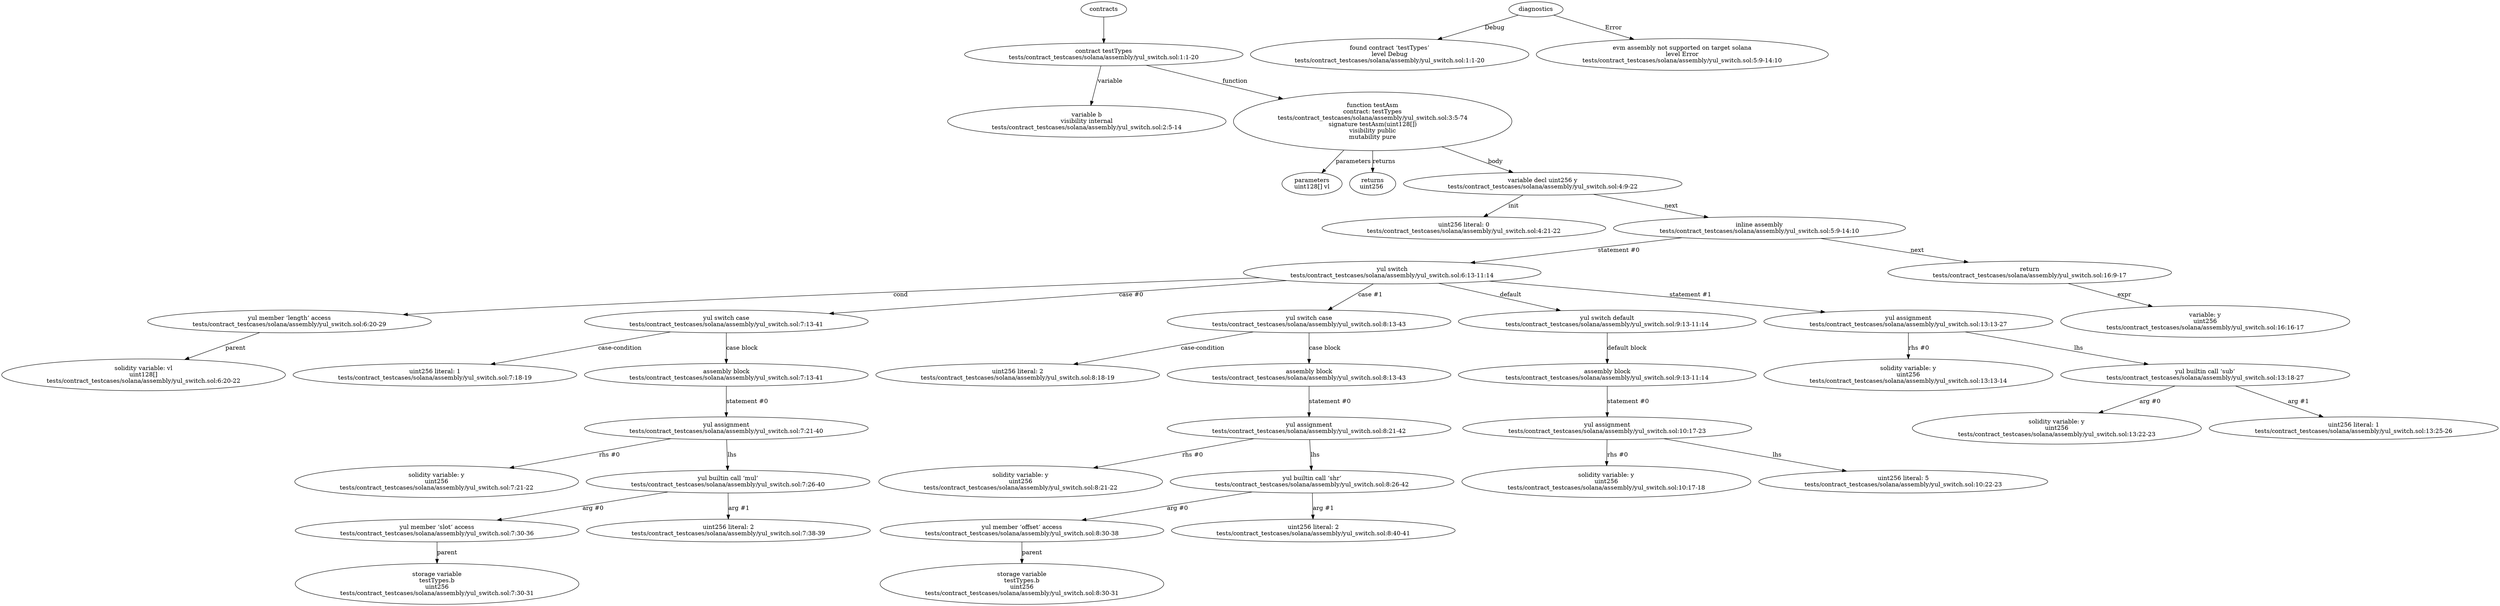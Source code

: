 strict digraph "tests/contract_testcases/solana/assembly/yul_switch.sol" {
	contract [label="contract testTypes\ntests/contract_testcases/solana/assembly/yul_switch.sol:1:1-20"]
	var [label="variable b\nvisibility internal\ntests/contract_testcases/solana/assembly/yul_switch.sol:2:5-14"]
	testAsm [label="function testAsm\ncontract: testTypes\ntests/contract_testcases/solana/assembly/yul_switch.sol:3:5-74\nsignature testAsm(uint128[])\nvisibility public\nmutability pure"]
	parameters [label="parameters\nuint128[] vl"]
	returns [label="returns\nuint256 "]
	var_decl [label="variable decl uint256 y\ntests/contract_testcases/solana/assembly/yul_switch.sol:4:9-22"]
	number_literal [label="uint256 literal: 0\ntests/contract_testcases/solana/assembly/yul_switch.sol:4:21-22"]
	inline_assembly [label="inline assembly\ntests/contract_testcases/solana/assembly/yul_switch.sol:5:9-14:10"]
	switch [label="yul switch\ntests/contract_testcases/solana/assembly/yul_switch.sol:6:13-11:14"]
	yul_member_access [label="yul member ‘length‘ access\ntests/contract_testcases/solana/assembly/yul_switch.sol:6:20-29"]
	solidity_variable [label="solidity variable: vl\nuint128[]\ntests/contract_testcases/solana/assembly/yul_switch.sol:6:20-22"]
	case [label="yul switch case\ntests/contract_testcases/solana/assembly/yul_switch.sol:7:13-41"]
	yul_number_literal [label="uint256 literal: 1\ntests/contract_testcases/solana/assembly/yul_switch.sol:7:18-19"]
	assembly_block [label="assembly block\ntests/contract_testcases/solana/assembly/yul_switch.sol:7:13-41"]
	yul_assignment [label="yul assignment\ntests/contract_testcases/solana/assembly/yul_switch.sol:7:21-40"]
	solidity_variable_17 [label="solidity variable: y\nuint256\ntests/contract_testcases/solana/assembly/yul_switch.sol:7:21-22"]
	yul_builtin_call [label="yul builtin call ‘mul‘\ntests/contract_testcases/solana/assembly/yul_switch.sol:7:26-40"]
	yul_member_access_19 [label="yul member ‘slot‘ access\ntests/contract_testcases/solana/assembly/yul_switch.sol:7:30-36"]
	storage_var [label="storage variable\ntestTypes.b\nuint256\ntests/contract_testcases/solana/assembly/yul_switch.sol:7:30-31"]
	yul_number_literal_21 [label="uint256 literal: 2\ntests/contract_testcases/solana/assembly/yul_switch.sol:7:38-39"]
	case_22 [label="yul switch case\ntests/contract_testcases/solana/assembly/yul_switch.sol:8:13-43"]
	yul_number_literal_23 [label="uint256 literal: 2\ntests/contract_testcases/solana/assembly/yul_switch.sol:8:18-19"]
	assembly_block_24 [label="assembly block\ntests/contract_testcases/solana/assembly/yul_switch.sol:8:13-43"]
	yul_assignment_25 [label="yul assignment\ntests/contract_testcases/solana/assembly/yul_switch.sol:8:21-42"]
	solidity_variable_26 [label="solidity variable: y\nuint256\ntests/contract_testcases/solana/assembly/yul_switch.sol:8:21-22"]
	yul_builtin_call_27 [label="yul builtin call ‘shr‘\ntests/contract_testcases/solana/assembly/yul_switch.sol:8:26-42"]
	yul_member_access_28 [label="yul member ‘offset‘ access\ntests/contract_testcases/solana/assembly/yul_switch.sol:8:30-38"]
	storage_var_29 [label="storage variable\ntestTypes.b\nuint256\ntests/contract_testcases/solana/assembly/yul_switch.sol:8:30-31"]
	yul_number_literal_30 [label="uint256 literal: 2\ntests/contract_testcases/solana/assembly/yul_switch.sol:8:40-41"]
	default [label="yul switch default\ntests/contract_testcases/solana/assembly/yul_switch.sol:9:13-11:14"]
	assembly_block_32 [label="assembly block\ntests/contract_testcases/solana/assembly/yul_switch.sol:9:13-11:14"]
	yul_assignment_33 [label="yul assignment\ntests/contract_testcases/solana/assembly/yul_switch.sol:10:17-23"]
	solidity_variable_34 [label="solidity variable: y\nuint256\ntests/contract_testcases/solana/assembly/yul_switch.sol:10:17-18"]
	yul_number_literal_35 [label="uint256 literal: 5\ntests/contract_testcases/solana/assembly/yul_switch.sol:10:22-23"]
	yul_assignment_36 [label="yul assignment\ntests/contract_testcases/solana/assembly/yul_switch.sol:13:13-27"]
	solidity_variable_37 [label="solidity variable: y\nuint256\ntests/contract_testcases/solana/assembly/yul_switch.sol:13:13-14"]
	yul_builtin_call_38 [label="yul builtin call ‘sub‘\ntests/contract_testcases/solana/assembly/yul_switch.sol:13:18-27"]
	solidity_variable_39 [label="solidity variable: y\nuint256\ntests/contract_testcases/solana/assembly/yul_switch.sol:13:22-23"]
	yul_number_literal_40 [label="uint256 literal: 1\ntests/contract_testcases/solana/assembly/yul_switch.sol:13:25-26"]
	return [label="return\ntests/contract_testcases/solana/assembly/yul_switch.sol:16:9-17"]
	variable [label="variable: y\nuint256\ntests/contract_testcases/solana/assembly/yul_switch.sol:16:16-17"]
	diagnostic [label="found contract ‘testTypes’\nlevel Debug\ntests/contract_testcases/solana/assembly/yul_switch.sol:1:1-20"]
	diagnostic_45 [label="evm assembly not supported on target solana\nlevel Error\ntests/contract_testcases/solana/assembly/yul_switch.sol:5:9-14:10"]
	contracts -> contract
	contract -> var [label="variable"]
	contract -> testAsm [label="function"]
	testAsm -> parameters [label="parameters"]
	testAsm -> returns [label="returns"]
	testAsm -> var_decl [label="body"]
	var_decl -> number_literal [label="init"]
	var_decl -> inline_assembly [label="next"]
	inline_assembly -> switch [label="statement #0"]
	switch -> yul_member_access [label="cond"]
	yul_member_access -> solidity_variable [label="parent"]
	switch -> case [label="case #0"]
	case -> yul_number_literal [label="case-condition"]
	case -> assembly_block [label="case block"]
	assembly_block -> yul_assignment [label="statement #0"]
	yul_assignment -> solidity_variable_17 [label="rhs #0"]
	yul_assignment -> yul_builtin_call [label="lhs"]
	yul_builtin_call -> yul_member_access_19 [label="arg #0"]
	yul_member_access_19 -> storage_var [label="parent"]
	yul_builtin_call -> yul_number_literal_21 [label="arg #1"]
	switch -> case_22 [label="case #1"]
	case_22 -> yul_number_literal_23 [label="case-condition"]
	case_22 -> assembly_block_24 [label="case block"]
	assembly_block_24 -> yul_assignment_25 [label="statement #0"]
	yul_assignment_25 -> solidity_variable_26 [label="rhs #0"]
	yul_assignment_25 -> yul_builtin_call_27 [label="lhs"]
	yul_builtin_call_27 -> yul_member_access_28 [label="arg #0"]
	yul_member_access_28 -> storage_var_29 [label="parent"]
	yul_builtin_call_27 -> yul_number_literal_30 [label="arg #1"]
	switch -> default [label="default"]
	default -> assembly_block_32 [label="default block"]
	assembly_block_32 -> yul_assignment_33 [label="statement #0"]
	yul_assignment_33 -> solidity_variable_34 [label="rhs #0"]
	yul_assignment_33 -> yul_number_literal_35 [label="lhs"]
	switch -> yul_assignment_36 [label="statement #1"]
	yul_assignment_36 -> solidity_variable_37 [label="rhs #0"]
	yul_assignment_36 -> yul_builtin_call_38 [label="lhs"]
	yul_builtin_call_38 -> solidity_variable_39 [label="arg #0"]
	yul_builtin_call_38 -> yul_number_literal_40 [label="arg #1"]
	inline_assembly -> return [label="next"]
	return -> variable [label="expr"]
	diagnostics -> diagnostic [label="Debug"]
	diagnostics -> diagnostic_45 [label="Error"]
}
